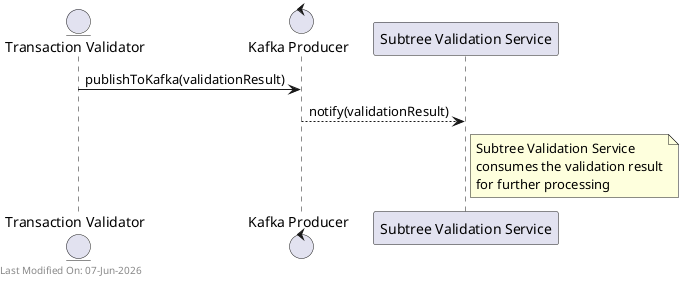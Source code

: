 @startuml
entity "Transaction Validator" as TxValidator
control "Kafka Producer" as Kafka
participant "Subtree Validation Service" as SubtreeValidation

TxValidator -> Kafka: publishToKafka(validationResult)
Kafka --> SubtreeValidation: notify(validationResult)

note right of SubtreeValidation
  Subtree Validation Service
  consumes the validation result
  for further processing
end note

left footer Last Modified On: %date("dd-MMM-yyyy")

@enduml

